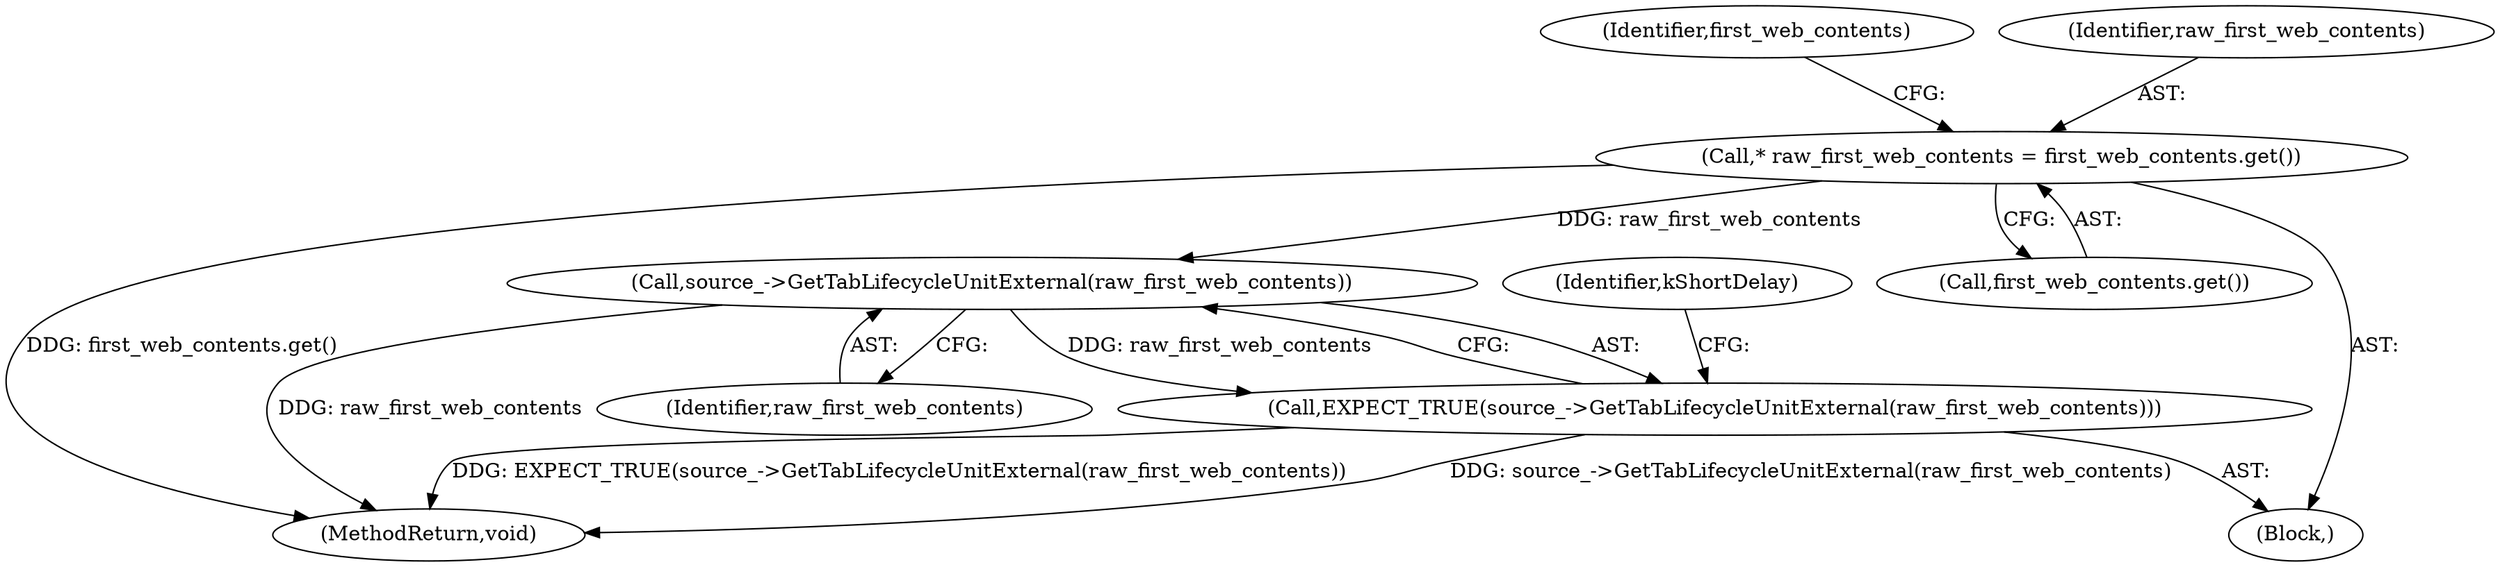 digraph "0_Chrome_7394cf6f43d7a86630d3eb1c728fd63c621b5530_6@pointer" {
"1000151" [label="(Call,source_->GetTabLifecycleUnitExternal(raw_first_web_contents))"];
"1000140" [label="(Call,* raw_first_web_contents = first_web_contents.get())"];
"1000150" [label="(Call,EXPECT_TRUE(source_->GetTabLifecycleUnitExternal(raw_first_web_contents)))"];
"1000204" [label="(MethodReturn,void)"];
"1000151" [label="(Call,source_->GetTabLifecycleUnitExternal(raw_first_web_contents))"];
"1000140" [label="(Call,* raw_first_web_contents = first_web_contents.get())"];
"1000150" [label="(Call,EXPECT_TRUE(source_->GetTabLifecycleUnitExternal(raw_first_web_contents)))"];
"1000104" [label="(Block,)"];
"1000145" [label="(Identifier,first_web_contents)"];
"1000141" [label="(Identifier,raw_first_web_contents)"];
"1000152" [label="(Identifier,raw_first_web_contents)"];
"1000154" [label="(Identifier,kShortDelay)"];
"1000142" [label="(Call,first_web_contents.get())"];
"1000151" -> "1000150"  [label="AST: "];
"1000151" -> "1000152"  [label="CFG: "];
"1000152" -> "1000151"  [label="AST: "];
"1000150" -> "1000151"  [label="CFG: "];
"1000151" -> "1000204"  [label="DDG: raw_first_web_contents"];
"1000151" -> "1000150"  [label="DDG: raw_first_web_contents"];
"1000140" -> "1000151"  [label="DDG: raw_first_web_contents"];
"1000140" -> "1000104"  [label="AST: "];
"1000140" -> "1000142"  [label="CFG: "];
"1000141" -> "1000140"  [label="AST: "];
"1000142" -> "1000140"  [label="AST: "];
"1000145" -> "1000140"  [label="CFG: "];
"1000140" -> "1000204"  [label="DDG: first_web_contents.get()"];
"1000150" -> "1000104"  [label="AST: "];
"1000154" -> "1000150"  [label="CFG: "];
"1000150" -> "1000204"  [label="DDG: source_->GetTabLifecycleUnitExternal(raw_first_web_contents)"];
"1000150" -> "1000204"  [label="DDG: EXPECT_TRUE(source_->GetTabLifecycleUnitExternal(raw_first_web_contents))"];
}
